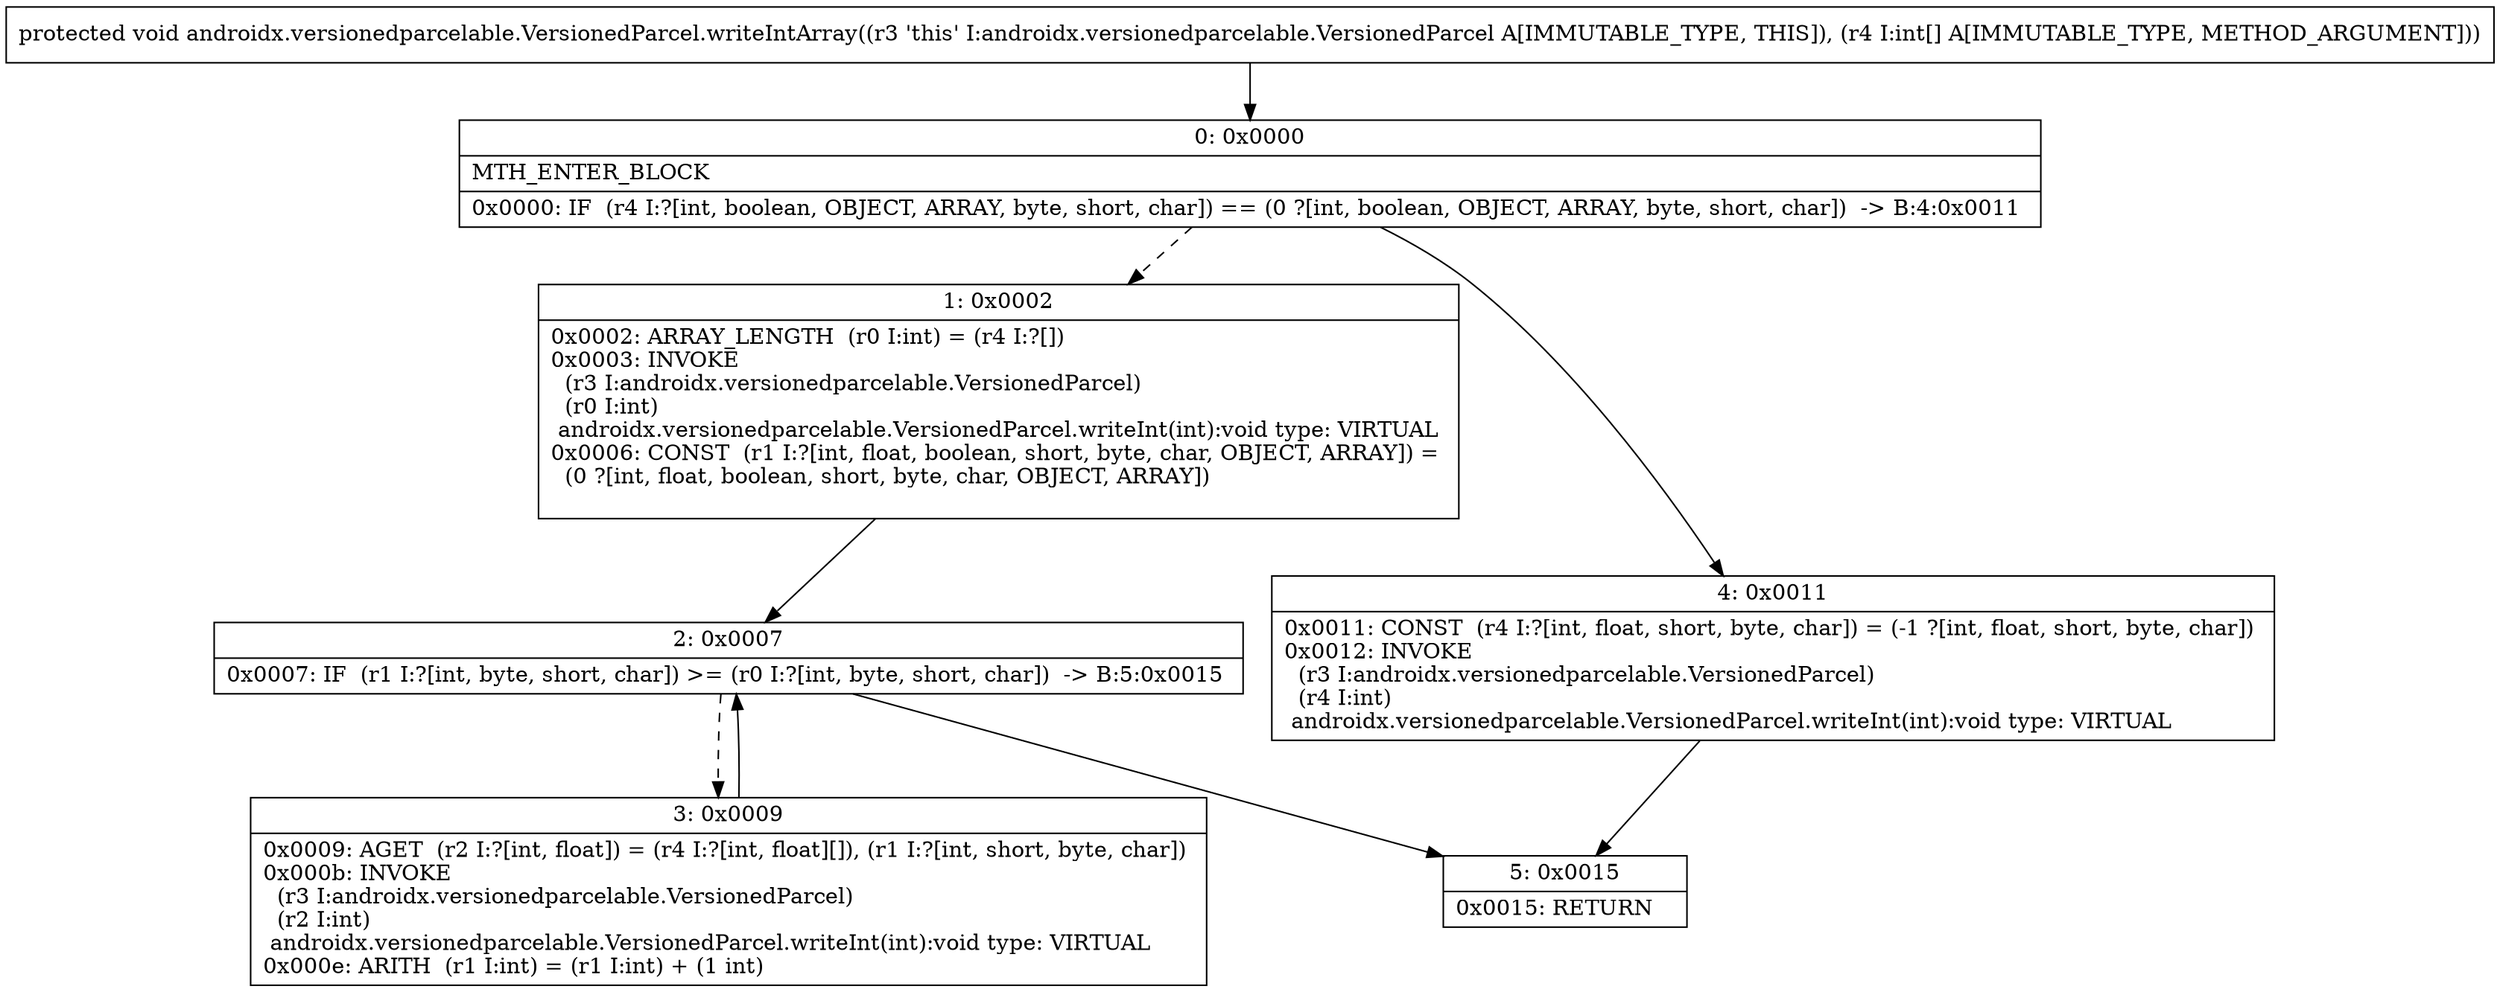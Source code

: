 digraph "CFG forandroidx.versionedparcelable.VersionedParcel.writeIntArray([I)V" {
Node_0 [shape=record,label="{0\:\ 0x0000|MTH_ENTER_BLOCK\l|0x0000: IF  (r4 I:?[int, boolean, OBJECT, ARRAY, byte, short, char]) == (0 ?[int, boolean, OBJECT, ARRAY, byte, short, char])  \-\> B:4:0x0011 \l}"];
Node_1 [shape=record,label="{1\:\ 0x0002|0x0002: ARRAY_LENGTH  (r0 I:int) = (r4 I:?[]) \l0x0003: INVOKE  \l  (r3 I:androidx.versionedparcelable.VersionedParcel)\l  (r0 I:int)\l androidx.versionedparcelable.VersionedParcel.writeInt(int):void type: VIRTUAL \l0x0006: CONST  (r1 I:?[int, float, boolean, short, byte, char, OBJECT, ARRAY]) = \l  (0 ?[int, float, boolean, short, byte, char, OBJECT, ARRAY])\l \l}"];
Node_2 [shape=record,label="{2\:\ 0x0007|0x0007: IF  (r1 I:?[int, byte, short, char]) \>= (r0 I:?[int, byte, short, char])  \-\> B:5:0x0015 \l}"];
Node_3 [shape=record,label="{3\:\ 0x0009|0x0009: AGET  (r2 I:?[int, float]) = (r4 I:?[int, float][]), (r1 I:?[int, short, byte, char]) \l0x000b: INVOKE  \l  (r3 I:androidx.versionedparcelable.VersionedParcel)\l  (r2 I:int)\l androidx.versionedparcelable.VersionedParcel.writeInt(int):void type: VIRTUAL \l0x000e: ARITH  (r1 I:int) = (r1 I:int) + (1 int) \l}"];
Node_4 [shape=record,label="{4\:\ 0x0011|0x0011: CONST  (r4 I:?[int, float, short, byte, char]) = (\-1 ?[int, float, short, byte, char]) \l0x0012: INVOKE  \l  (r3 I:androidx.versionedparcelable.VersionedParcel)\l  (r4 I:int)\l androidx.versionedparcelable.VersionedParcel.writeInt(int):void type: VIRTUAL \l}"];
Node_5 [shape=record,label="{5\:\ 0x0015|0x0015: RETURN   \l}"];
MethodNode[shape=record,label="{protected void androidx.versionedparcelable.VersionedParcel.writeIntArray((r3 'this' I:androidx.versionedparcelable.VersionedParcel A[IMMUTABLE_TYPE, THIS]), (r4 I:int[] A[IMMUTABLE_TYPE, METHOD_ARGUMENT])) }"];
MethodNode -> Node_0;
Node_0 -> Node_1[style=dashed];
Node_0 -> Node_4;
Node_1 -> Node_2;
Node_2 -> Node_3[style=dashed];
Node_2 -> Node_5;
Node_3 -> Node_2;
Node_4 -> Node_5;
}

